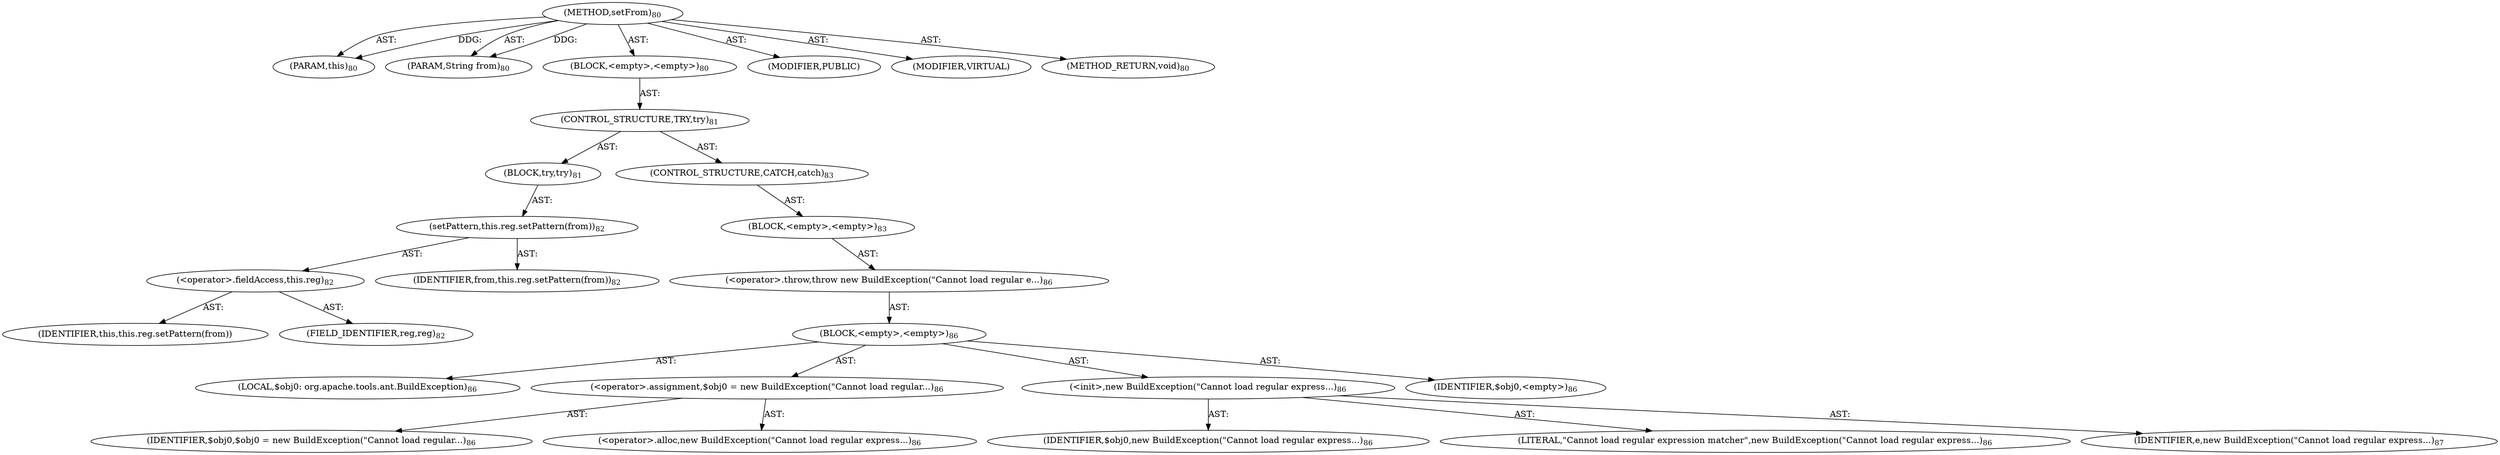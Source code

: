 digraph "setFrom" {  
"111669149697" [label = <(METHOD,setFrom)<SUB>80</SUB>> ]
"115964116995" [label = <(PARAM,this)<SUB>80</SUB>> ]
"115964116996" [label = <(PARAM,String from)<SUB>80</SUB>> ]
"25769803778" [label = <(BLOCK,&lt;empty&gt;,&lt;empty&gt;)<SUB>80</SUB>> ]
"47244640256" [label = <(CONTROL_STRUCTURE,TRY,try)<SUB>81</SUB>> ]
"25769803779" [label = <(BLOCK,try,try)<SUB>81</SUB>> ]
"30064771087" [label = <(setPattern,this.reg.setPattern(from))<SUB>82</SUB>> ]
"30064771088" [label = <(&lt;operator&gt;.fieldAccess,this.reg)<SUB>82</SUB>> ]
"68719476746" [label = <(IDENTIFIER,this,this.reg.setPattern(from))> ]
"55834574853" [label = <(FIELD_IDENTIFIER,reg,reg)<SUB>82</SUB>> ]
"68719476747" [label = <(IDENTIFIER,from,this.reg.setPattern(from))<SUB>82</SUB>> ]
"47244640257" [label = <(CONTROL_STRUCTURE,CATCH,catch)<SUB>83</SUB>> ]
"25769803780" [label = <(BLOCK,&lt;empty&gt;,&lt;empty&gt;)<SUB>83</SUB>> ]
"30064771089" [label = <(&lt;operator&gt;.throw,throw new BuildException(&quot;Cannot load regular e...)<SUB>86</SUB>> ]
"25769803781" [label = <(BLOCK,&lt;empty&gt;,&lt;empty&gt;)<SUB>86</SUB>> ]
"94489280513" [label = <(LOCAL,$obj0: org.apache.tools.ant.BuildException)<SUB>86</SUB>> ]
"30064771090" [label = <(&lt;operator&gt;.assignment,$obj0 = new BuildException(&quot;Cannot load regular...)<SUB>86</SUB>> ]
"68719476748" [label = <(IDENTIFIER,$obj0,$obj0 = new BuildException(&quot;Cannot load regular...)<SUB>86</SUB>> ]
"30064771091" [label = <(&lt;operator&gt;.alloc,new BuildException(&quot;Cannot load regular express...)<SUB>86</SUB>> ]
"30064771092" [label = <(&lt;init&gt;,new BuildException(&quot;Cannot load regular express...)<SUB>86</SUB>> ]
"68719476749" [label = <(IDENTIFIER,$obj0,new BuildException(&quot;Cannot load regular express...)<SUB>86</SUB>> ]
"90194313218" [label = <(LITERAL,&quot;Cannot load regular expression matcher&quot;,new BuildException(&quot;Cannot load regular express...)<SUB>86</SUB>> ]
"68719476750" [label = <(IDENTIFIER,e,new BuildException(&quot;Cannot load regular express...)<SUB>87</SUB>> ]
"68719476751" [label = <(IDENTIFIER,$obj0,&lt;empty&gt;)<SUB>86</SUB>> ]
"133143986181" [label = <(MODIFIER,PUBLIC)> ]
"133143986182" [label = <(MODIFIER,VIRTUAL)> ]
"128849018881" [label = <(METHOD_RETURN,void)<SUB>80</SUB>> ]
  "111669149697" -> "115964116995"  [ label = "AST: "] 
  "111669149697" -> "115964116996"  [ label = "AST: "] 
  "111669149697" -> "25769803778"  [ label = "AST: "] 
  "111669149697" -> "133143986181"  [ label = "AST: "] 
  "111669149697" -> "133143986182"  [ label = "AST: "] 
  "111669149697" -> "128849018881"  [ label = "AST: "] 
  "25769803778" -> "47244640256"  [ label = "AST: "] 
  "47244640256" -> "25769803779"  [ label = "AST: "] 
  "47244640256" -> "47244640257"  [ label = "AST: "] 
  "25769803779" -> "30064771087"  [ label = "AST: "] 
  "30064771087" -> "30064771088"  [ label = "AST: "] 
  "30064771087" -> "68719476747"  [ label = "AST: "] 
  "30064771088" -> "68719476746"  [ label = "AST: "] 
  "30064771088" -> "55834574853"  [ label = "AST: "] 
  "47244640257" -> "25769803780"  [ label = "AST: "] 
  "25769803780" -> "30064771089"  [ label = "AST: "] 
  "30064771089" -> "25769803781"  [ label = "AST: "] 
  "25769803781" -> "94489280513"  [ label = "AST: "] 
  "25769803781" -> "30064771090"  [ label = "AST: "] 
  "25769803781" -> "30064771092"  [ label = "AST: "] 
  "25769803781" -> "68719476751"  [ label = "AST: "] 
  "30064771090" -> "68719476748"  [ label = "AST: "] 
  "30064771090" -> "30064771091"  [ label = "AST: "] 
  "30064771092" -> "68719476749"  [ label = "AST: "] 
  "30064771092" -> "90194313218"  [ label = "AST: "] 
  "30064771092" -> "68719476750"  [ label = "AST: "] 
  "111669149697" -> "115964116995"  [ label = "DDG: "] 
  "111669149697" -> "115964116996"  [ label = "DDG: "] 
}

